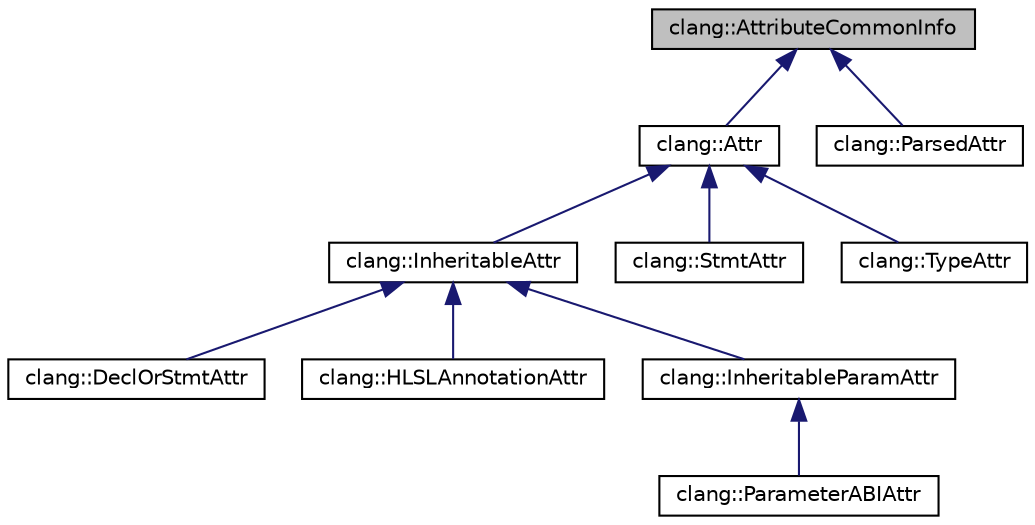 digraph "clang::AttributeCommonInfo"
{
 // LATEX_PDF_SIZE
  bgcolor="transparent";
  edge [fontname="Helvetica",fontsize="10",labelfontname="Helvetica",labelfontsize="10"];
  node [fontname="Helvetica",fontsize="10",shape=record];
  Node1 [label="clang::AttributeCommonInfo",height=0.2,width=0.4,color="black", fillcolor="grey75", style="filled", fontcolor="black",tooltip=" "];
  Node1 -> Node2 [dir="back",color="midnightblue",fontsize="10",style="solid",fontname="Helvetica"];
  Node2 [label="clang::Attr",height=0.2,width=0.4,color="black",URL="$classclang_1_1Attr.html",tooltip="Attr - This represents one attribute."];
  Node2 -> Node3 [dir="back",color="midnightblue",fontsize="10",style="solid",fontname="Helvetica"];
  Node3 [label="clang::InheritableAttr",height=0.2,width=0.4,color="black",URL="$classclang_1_1InheritableAttr.html",tooltip=" "];
  Node3 -> Node4 [dir="back",color="midnightblue",fontsize="10",style="solid",fontname="Helvetica"];
  Node4 [label="clang::DeclOrStmtAttr",height=0.2,width=0.4,color="black",URL="$classclang_1_1DeclOrStmtAttr.html",tooltip=" "];
  Node3 -> Node5 [dir="back",color="midnightblue",fontsize="10",style="solid",fontname="Helvetica"];
  Node5 [label="clang::HLSLAnnotationAttr",height=0.2,width=0.4,color="black",URL="$classclang_1_1HLSLAnnotationAttr.html",tooltip=" "];
  Node3 -> Node6 [dir="back",color="midnightblue",fontsize="10",style="solid",fontname="Helvetica"];
  Node6 [label="clang::InheritableParamAttr",height=0.2,width=0.4,color="black",URL="$classclang_1_1InheritableParamAttr.html",tooltip=" "];
  Node6 -> Node7 [dir="back",color="midnightblue",fontsize="10",style="solid",fontname="Helvetica"];
  Node7 [label="clang::ParameterABIAttr",height=0.2,width=0.4,color="black",URL="$classclang_1_1ParameterABIAttr.html",tooltip="A parameter attribute which changes the argument-passing ABI rule for the parameter."];
  Node2 -> Node8 [dir="back",color="midnightblue",fontsize="10",style="solid",fontname="Helvetica"];
  Node8 [label="clang::StmtAttr",height=0.2,width=0.4,color="black",URL="$classclang_1_1StmtAttr.html",tooltip=" "];
  Node2 -> Node9 [dir="back",color="midnightblue",fontsize="10",style="solid",fontname="Helvetica"];
  Node9 [label="clang::TypeAttr",height=0.2,width=0.4,color="black",URL="$classclang_1_1TypeAttr.html",tooltip=" "];
  Node1 -> Node10 [dir="back",color="midnightblue",fontsize="10",style="solid",fontname="Helvetica"];
  Node10 [label="clang::ParsedAttr",height=0.2,width=0.4,color="black",URL="$classclang_1_1ParsedAttr.html",tooltip="ParsedAttr - Represents a syntactic attribute."];
}
